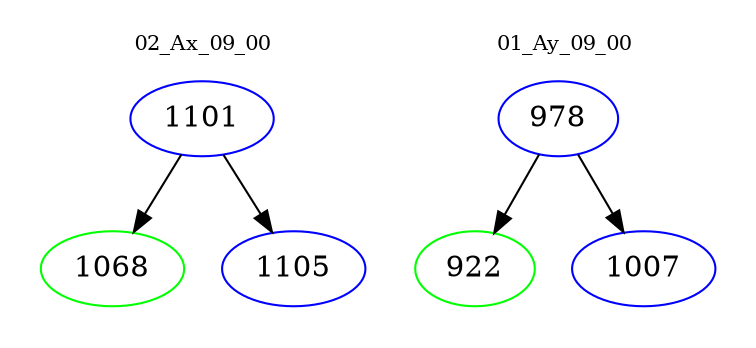 digraph{
subgraph cluster_0 {
color = white
label = "02_Ax_09_00";
fontsize=10;
T0_1101 [label="1101", color="blue"]
T0_1101 -> T0_1068 [color="black"]
T0_1068 [label="1068", color="green"]
T0_1101 -> T0_1105 [color="black"]
T0_1105 [label="1105", color="blue"]
}
subgraph cluster_1 {
color = white
label = "01_Ay_09_00";
fontsize=10;
T1_978 [label="978", color="blue"]
T1_978 -> T1_922 [color="black"]
T1_922 [label="922", color="green"]
T1_978 -> T1_1007 [color="black"]
T1_1007 [label="1007", color="blue"]
}
}
